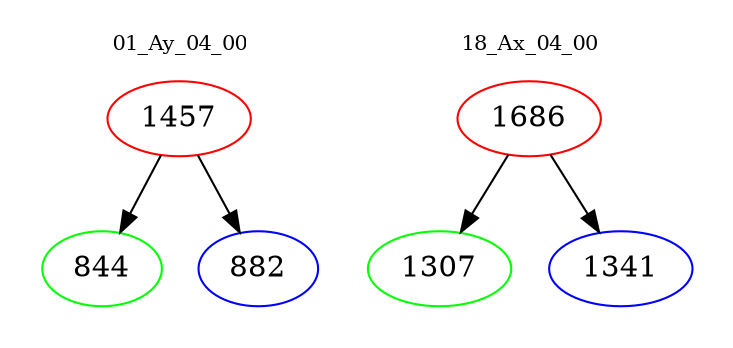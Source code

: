 digraph{
subgraph cluster_0 {
color = white
label = "01_Ay_04_00";
fontsize=10;
T0_1457 [label="1457", color="red"]
T0_1457 -> T0_844 [color="black"]
T0_844 [label="844", color="green"]
T0_1457 -> T0_882 [color="black"]
T0_882 [label="882", color="blue"]
}
subgraph cluster_1 {
color = white
label = "18_Ax_04_00";
fontsize=10;
T1_1686 [label="1686", color="red"]
T1_1686 -> T1_1307 [color="black"]
T1_1307 [label="1307", color="green"]
T1_1686 -> T1_1341 [color="black"]
T1_1341 [label="1341", color="blue"]
}
}
